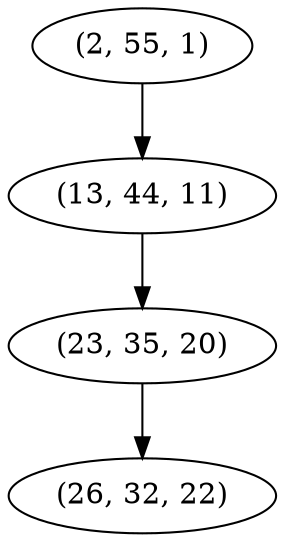 digraph tree {
    "(2, 55, 1)";
    "(13, 44, 11)";
    "(23, 35, 20)";
    "(26, 32, 22)";
    "(2, 55, 1)" -> "(13, 44, 11)";
    "(13, 44, 11)" -> "(23, 35, 20)";
    "(23, 35, 20)" -> "(26, 32, 22)";
}
